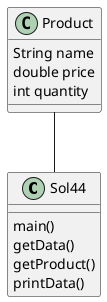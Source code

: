 @startuml
'https://plantuml.com/sequence-diagram
Class Sol44 {
    main()
    getData()
    getProduct()
    printData()
}
Class Product {
    String name
    double price
    int quantity
}
Product -- Sol44
@enduml